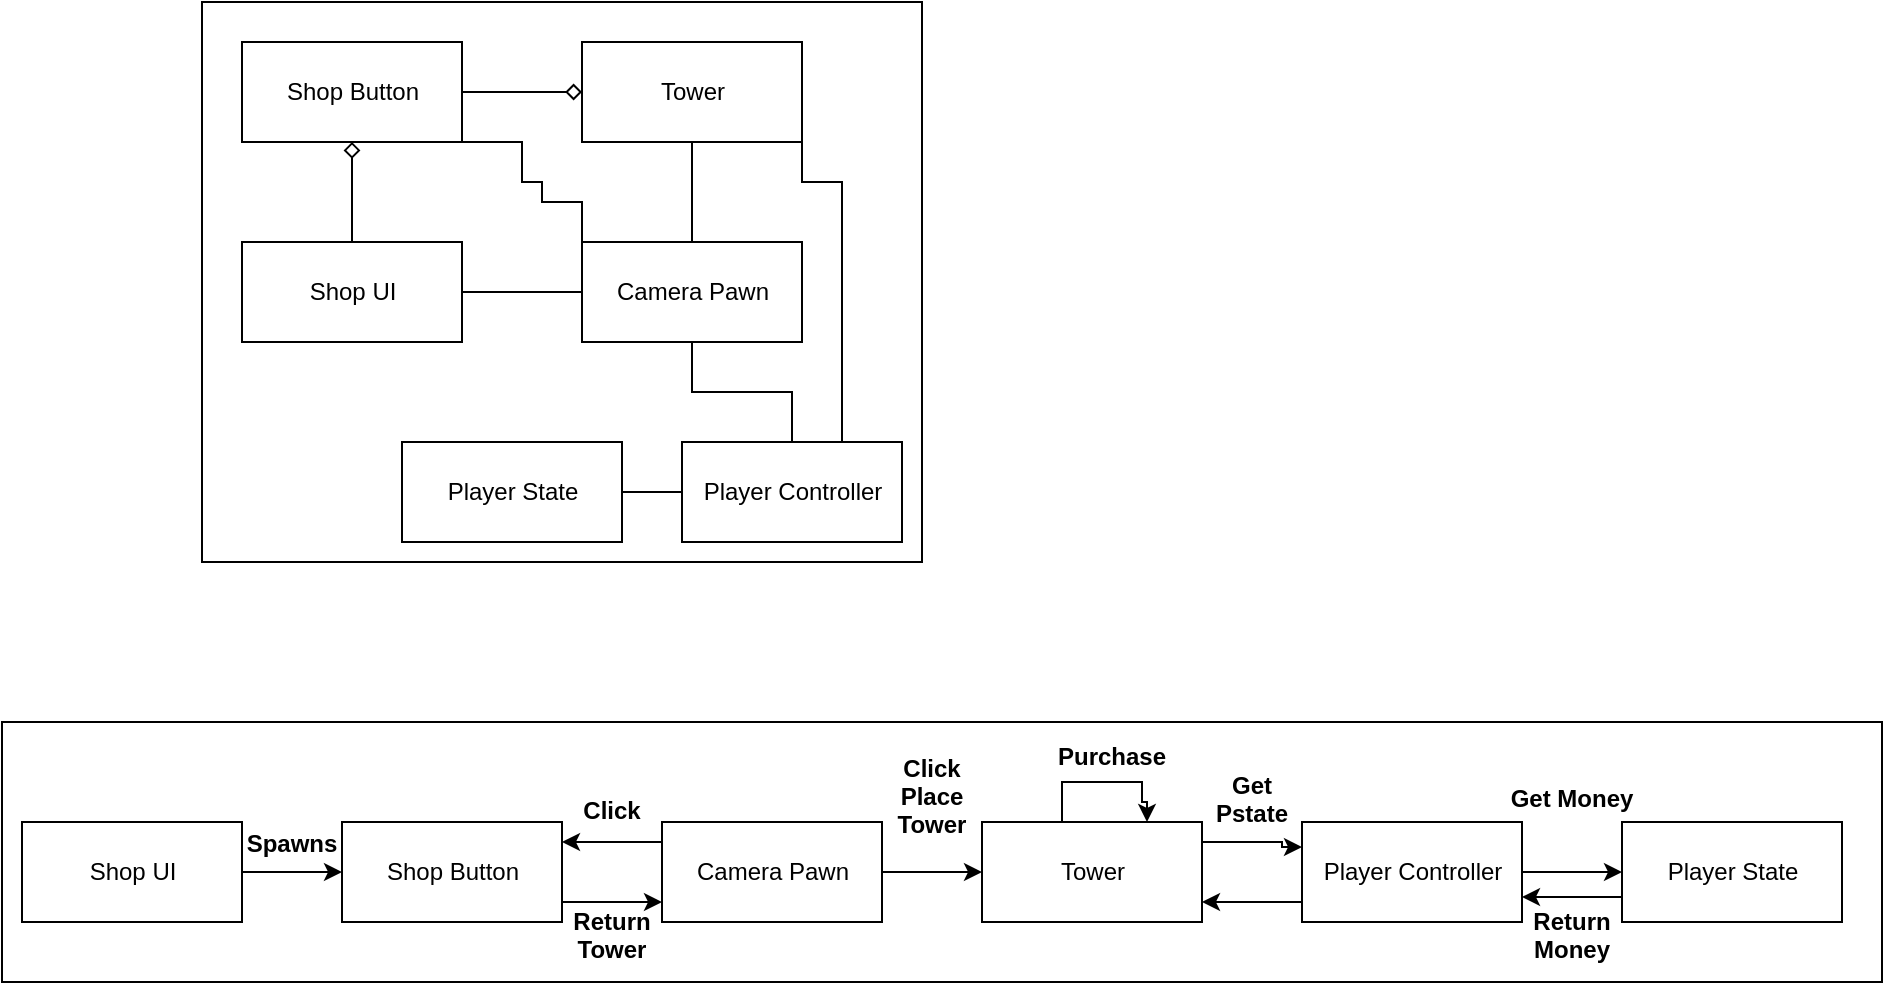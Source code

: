 <mxfile version="12.7.9" type="device"><diagram id="Rsuffdr8uljzfg5JsCdt" name="Page-1"><mxGraphModel dx="1205" dy="613" grid="1" gridSize="10" guides="1" tooltips="1" connect="1" arrows="1" fold="1" page="1" pageScale="1" pageWidth="850" pageHeight="1100" math="0" shadow="0"><root><mxCell id="0"/><mxCell id="1" parent="0"/><mxCell id="IzZrrweCH0UV-KQ-Pq_5-14" value="" style="html=1;fillColor=none;" vertex="1" parent="1"><mxGeometry x="130" y="140" width="360" height="280" as="geometry"/></mxCell><mxCell id="IzZrrweCH0UV-KQ-Pq_5-8" style="edgeStyle=orthogonalEdgeStyle;rounded=0;orthogonalLoop=1;jettySize=auto;html=1;entryX=0;entryY=0.5;entryDx=0;entryDy=0;endArrow=diamond;endFill=0;" edge="1" parent="1" source="IzZrrweCH0UV-KQ-Pq_5-1" target="IzZrrweCH0UV-KQ-Pq_5-4"><mxGeometry relative="1" as="geometry"/></mxCell><mxCell id="IzZrrweCH0UV-KQ-Pq_5-1" value="&lt;div&gt;Shop Button&lt;/div&gt;" style="html=1;" vertex="1" parent="1"><mxGeometry x="150" y="160" width="110" height="50" as="geometry"/></mxCell><mxCell id="IzZrrweCH0UV-KQ-Pq_5-7" style="edgeStyle=orthogonalEdgeStyle;rounded=0;orthogonalLoop=1;jettySize=auto;html=1;entryX=0.5;entryY=1;entryDx=0;entryDy=0;endArrow=diamond;endFill=0;" edge="1" parent="1" source="IzZrrweCH0UV-KQ-Pq_5-2" target="IzZrrweCH0UV-KQ-Pq_5-1"><mxGeometry relative="1" as="geometry"/></mxCell><mxCell id="IzZrrweCH0UV-KQ-Pq_5-2" value="&lt;div&gt;Shop UI&lt;/div&gt;" style="html=1;" vertex="1" parent="1"><mxGeometry x="150" y="260" width="110" height="50" as="geometry"/></mxCell><mxCell id="IzZrrweCH0UV-KQ-Pq_5-4" value="Tower" style="html=1;" vertex="1" parent="1"><mxGeometry x="320" y="160" width="110" height="50" as="geometry"/></mxCell><mxCell id="IzZrrweCH0UV-KQ-Pq_5-9" style="edgeStyle=orthogonalEdgeStyle;rounded=0;orthogonalLoop=1;jettySize=auto;html=1;entryX=1;entryY=0.5;entryDx=0;entryDy=0;endArrow=none;endFill=0;" edge="1" parent="1" source="IzZrrweCH0UV-KQ-Pq_5-5" target="IzZrrweCH0UV-KQ-Pq_5-2"><mxGeometry relative="1" as="geometry"/></mxCell><mxCell id="IzZrrweCH0UV-KQ-Pq_5-10" style="edgeStyle=orthogonalEdgeStyle;rounded=0;orthogonalLoop=1;jettySize=auto;html=1;entryX=0.5;entryY=1;entryDx=0;entryDy=0;endArrow=none;endFill=0;" edge="1" parent="1" source="IzZrrweCH0UV-KQ-Pq_5-5" target="IzZrrweCH0UV-KQ-Pq_5-4"><mxGeometry relative="1" as="geometry"/></mxCell><mxCell id="IzZrrweCH0UV-KQ-Pq_5-12" style="edgeStyle=orthogonalEdgeStyle;rounded=0;orthogonalLoop=1;jettySize=auto;html=1;entryX=1;entryY=1;entryDx=0;entryDy=0;endArrow=none;endFill=0;" edge="1" parent="1" source="IzZrrweCH0UV-KQ-Pq_5-5" target="IzZrrweCH0UV-KQ-Pq_5-1"><mxGeometry relative="1" as="geometry"><Array as="points"><mxPoint x="320" y="240"/><mxPoint x="300" y="240"/><mxPoint x="300" y="230"/><mxPoint x="290" y="230"/><mxPoint x="290" y="210"/></Array></mxGeometry></mxCell><mxCell id="IzZrrweCH0UV-KQ-Pq_5-5" value="Camera Pawn" style="html=1;" vertex="1" parent="1"><mxGeometry x="320" y="260" width="110" height="50" as="geometry"/></mxCell><mxCell id="IzZrrweCH0UV-KQ-Pq_5-11" style="edgeStyle=orthogonalEdgeStyle;rounded=0;orthogonalLoop=1;jettySize=auto;html=1;entryX=0.5;entryY=1;entryDx=0;entryDy=0;endArrow=none;endFill=0;" edge="1" parent="1" source="IzZrrweCH0UV-KQ-Pq_5-6" target="IzZrrweCH0UV-KQ-Pq_5-5"><mxGeometry relative="1" as="geometry"/></mxCell><mxCell id="IzZrrweCH0UV-KQ-Pq_5-13" style="edgeStyle=orthogonalEdgeStyle;rounded=0;orthogonalLoop=1;jettySize=auto;html=1;entryX=1;entryY=1;entryDx=0;entryDy=0;endArrow=none;endFill=0;" edge="1" parent="1" source="IzZrrweCH0UV-KQ-Pq_5-6" target="IzZrrweCH0UV-KQ-Pq_5-4"><mxGeometry relative="1" as="geometry"><Array as="points"><mxPoint x="450" y="230"/><mxPoint x="430" y="230"/></Array></mxGeometry></mxCell><mxCell id="IzZrrweCH0UV-KQ-Pq_5-16" style="edgeStyle=orthogonalEdgeStyle;rounded=0;orthogonalLoop=1;jettySize=auto;html=1;entryX=1;entryY=0.5;entryDx=0;entryDy=0;endArrow=none;endFill=0;" edge="1" parent="1" source="IzZrrweCH0UV-KQ-Pq_5-6" target="IzZrrweCH0UV-KQ-Pq_5-15"><mxGeometry relative="1" as="geometry"/></mxCell><mxCell id="IzZrrweCH0UV-KQ-Pq_5-6" value="Player Controller" style="html=1;" vertex="1" parent="1"><mxGeometry x="370" y="360" width="110" height="50" as="geometry"/></mxCell><mxCell id="IzZrrweCH0UV-KQ-Pq_5-15" value="&lt;div&gt;Player State&lt;/div&gt;" style="html=1;" vertex="1" parent="1"><mxGeometry x="230" y="360" width="110" height="50" as="geometry"/></mxCell><mxCell id="IzZrrweCH0UV-KQ-Pq_5-23" style="edgeStyle=orthogonalEdgeStyle;rounded=0;orthogonalLoop=1;jettySize=auto;html=1;entryX=0;entryY=0.5;entryDx=0;entryDy=0;endArrow=classic;endFill=1;" edge="1" parent="1" source="IzZrrweCH0UV-KQ-Pq_5-17" target="IzZrrweCH0UV-KQ-Pq_5-18"><mxGeometry relative="1" as="geometry"/></mxCell><mxCell id="IzZrrweCH0UV-KQ-Pq_5-17" value="&lt;div&gt;Shop UI&lt;/div&gt;" style="html=1;" vertex="1" parent="1"><mxGeometry x="40" y="550" width="110" height="50" as="geometry"/></mxCell><mxCell id="IzZrrweCH0UV-KQ-Pq_5-29" style="edgeStyle=orthogonalEdgeStyle;rounded=0;orthogonalLoop=1;jettySize=auto;html=1;endArrow=classic;endFill=1;" edge="1" parent="1" source="IzZrrweCH0UV-KQ-Pq_5-18" target="IzZrrweCH0UV-KQ-Pq_5-19"><mxGeometry relative="1" as="geometry"><Array as="points"><mxPoint x="330" y="590"/><mxPoint x="330" y="590"/></Array></mxGeometry></mxCell><mxCell id="IzZrrweCH0UV-KQ-Pq_5-18" value="&lt;div&gt;Shop Button&lt;/div&gt;" style="html=1;" vertex="1" parent="1"><mxGeometry x="200" y="550" width="110" height="50" as="geometry"/></mxCell><mxCell id="IzZrrweCH0UV-KQ-Pq_5-26" style="edgeStyle=orthogonalEdgeStyle;rounded=0;orthogonalLoop=1;jettySize=auto;html=1;endArrow=classic;endFill=1;" edge="1" parent="1" source="IzZrrweCH0UV-KQ-Pq_5-19"><mxGeometry relative="1" as="geometry"><mxPoint x="310" y="560" as="targetPoint"/><Array as="points"><mxPoint x="310" y="560"/></Array></mxGeometry></mxCell><mxCell id="IzZrrweCH0UV-KQ-Pq_5-32" style="edgeStyle=orthogonalEdgeStyle;rounded=0;orthogonalLoop=1;jettySize=auto;html=1;entryX=0;entryY=0.5;entryDx=0;entryDy=0;endArrow=classic;endFill=1;" edge="1" parent="1" source="IzZrrweCH0UV-KQ-Pq_5-19" target="IzZrrweCH0UV-KQ-Pq_5-20"><mxGeometry relative="1" as="geometry"/></mxCell><mxCell id="IzZrrweCH0UV-KQ-Pq_5-19" value="Camera Pawn" style="html=1;" vertex="1" parent="1"><mxGeometry x="360" y="550" width="110" height="50" as="geometry"/></mxCell><mxCell id="IzZrrweCH0UV-KQ-Pq_5-35" style="edgeStyle=orthogonalEdgeStyle;rounded=0;orthogonalLoop=1;jettySize=auto;html=1;endArrow=classic;endFill=1;entryX=0;entryY=0.25;entryDx=0;entryDy=0;" edge="1" parent="1" source="IzZrrweCH0UV-KQ-Pq_5-20" target="IzZrrweCH0UV-KQ-Pq_5-21"><mxGeometry relative="1" as="geometry"><mxPoint x="670" y="575" as="targetPoint"/><Array as="points"><mxPoint x="670" y="560"/><mxPoint x="670" y="563"/></Array></mxGeometry></mxCell><mxCell id="IzZrrweCH0UV-KQ-Pq_5-44" style="edgeStyle=orthogonalEdgeStyle;rounded=0;orthogonalLoop=1;jettySize=auto;html=1;endArrow=classic;endFill=1;entryX=0.75;entryY=0;entryDx=0;entryDy=0;" edge="1" parent="1" source="IzZrrweCH0UV-KQ-Pq_5-20" target="IzZrrweCH0UV-KQ-Pq_5-20"><mxGeometry relative="1" as="geometry"><mxPoint x="610" y="540" as="targetPoint"/><Array as="points"><mxPoint x="560" y="530"/><mxPoint x="600" y="530"/><mxPoint x="600" y="540"/><mxPoint x="603" y="540"/></Array></mxGeometry></mxCell><mxCell id="IzZrrweCH0UV-KQ-Pq_5-20" value="Tower" style="html=1;" vertex="1" parent="1"><mxGeometry x="520" y="550" width="110" height="50" as="geometry"/></mxCell><mxCell id="IzZrrweCH0UV-KQ-Pq_5-38" style="edgeStyle=orthogonalEdgeStyle;rounded=0;orthogonalLoop=1;jettySize=auto;html=1;entryX=0;entryY=0.5;entryDx=0;entryDy=0;endArrow=classic;endFill=1;" edge="1" parent="1" source="IzZrrweCH0UV-KQ-Pq_5-21" target="IzZrrweCH0UV-KQ-Pq_5-22"><mxGeometry relative="1" as="geometry"/></mxCell><mxCell id="IzZrrweCH0UV-KQ-Pq_5-43" style="edgeStyle=orthogonalEdgeStyle;rounded=0;orthogonalLoop=1;jettySize=auto;html=1;endArrow=classic;endFill=1;" edge="1" parent="1" source="IzZrrweCH0UV-KQ-Pq_5-21" target="IzZrrweCH0UV-KQ-Pq_5-20"><mxGeometry relative="1" as="geometry"><Array as="points"><mxPoint x="660" y="590"/><mxPoint x="660" y="590"/></Array></mxGeometry></mxCell><mxCell id="IzZrrweCH0UV-KQ-Pq_5-21" value="Player Controller" style="html=1;" vertex="1" parent="1"><mxGeometry x="680" y="550" width="110" height="50" as="geometry"/></mxCell><mxCell id="IzZrrweCH0UV-KQ-Pq_5-41" style="edgeStyle=orthogonalEdgeStyle;rounded=0;orthogonalLoop=1;jettySize=auto;html=1;entryX=1;entryY=0.75;entryDx=0;entryDy=0;endArrow=classic;endFill=1;" edge="1" parent="1" source="IzZrrweCH0UV-KQ-Pq_5-22" target="IzZrrweCH0UV-KQ-Pq_5-21"><mxGeometry relative="1" as="geometry"><Array as="points"><mxPoint x="815" y="588"/></Array></mxGeometry></mxCell><mxCell id="IzZrrweCH0UV-KQ-Pq_5-22" value="&lt;div&gt;Player State&lt;/div&gt;" style="html=1;" vertex="1" parent="1"><mxGeometry x="840" y="550" width="110" height="50" as="geometry"/></mxCell><mxCell id="IzZrrweCH0UV-KQ-Pq_5-24" value="Spawns" style="text;align=center;fontStyle=1;verticalAlign=middle;spacingLeft=3;spacingRight=3;strokeColor=none;rotatable=0;points=[[0,0.5],[1,0.5]];portConstraint=eastwest;fillColor=none;" vertex="1" parent="1"><mxGeometry x="150" y="557" width="50" height="6" as="geometry"/></mxCell><mxCell id="IzZrrweCH0UV-KQ-Pq_5-25" value="Click&#xA;" style="text;align=center;fontStyle=1;verticalAlign=middle;spacingLeft=3;spacingRight=3;strokeColor=none;rotatable=0;points=[[0,0.5],[1,0.5]];portConstraint=eastwest;fillColor=none;" vertex="1" parent="1"><mxGeometry x="310" y="544" width="50" height="13" as="geometry"/></mxCell><mxCell id="IzZrrweCH0UV-KQ-Pq_5-30" value="Return&#xA;Tower&#xA;" style="text;align=center;fontStyle=1;verticalAlign=middle;spacingLeft=3;spacingRight=3;strokeColor=none;rotatable=0;points=[[0,0.5],[1,0.5]];portConstraint=eastwest;fillColor=none;" vertex="1" parent="1"><mxGeometry x="310" y="610" width="50" height="6" as="geometry"/></mxCell><mxCell id="IzZrrweCH0UV-KQ-Pq_5-31" value="Click&#xA;Place&#xA;Tower&#xA;&#xA;" style="text;align=center;fontStyle=1;verticalAlign=middle;spacingLeft=3;spacingRight=3;strokeColor=none;rotatable=0;points=[[0,0.5],[1,0.5]];portConstraint=eastwest;fillColor=none;" vertex="1" parent="1"><mxGeometry x="470" y="544" width="50" height="13" as="geometry"/></mxCell><mxCell id="IzZrrweCH0UV-KQ-Pq_5-37" value="Purchase" style="text;align=center;fontStyle=1;verticalAlign=middle;spacingLeft=3;spacingRight=3;strokeColor=none;rotatable=0;points=[[0,0.5],[1,0.5]];portConstraint=eastwest;fillColor=none;" vertex="1" parent="1"><mxGeometry x="560" y="510" width="50" height="13" as="geometry"/></mxCell><mxCell id="IzZrrweCH0UV-KQ-Pq_5-39" value="Get Money" style="text;align=center;fontStyle=1;verticalAlign=middle;spacingLeft=3;spacingRight=3;strokeColor=none;rotatable=0;points=[[0,0.5],[1,0.5]];portConstraint=eastwest;fillColor=none;" vertex="1" parent="1"><mxGeometry x="790" y="531" width="50" height="13" as="geometry"/></mxCell><mxCell id="IzZrrweCH0UV-KQ-Pq_5-42" value="Return&#xA;Money&#xA;" style="text;align=center;fontStyle=1;verticalAlign=middle;spacingLeft=3;spacingRight=3;strokeColor=none;rotatable=0;points=[[0,0.5],[1,0.5]];portConstraint=eastwest;fillColor=none;" vertex="1" parent="1"><mxGeometry x="790" y="606.5" width="50" height="13" as="geometry"/></mxCell><mxCell id="IzZrrweCH0UV-KQ-Pq_5-45" value="Get &#xA;Pstate&#xA;" style="text;align=center;fontStyle=1;verticalAlign=middle;spacingLeft=3;spacingRight=3;strokeColor=none;rotatable=0;points=[[0,0.5],[1,0.5]];portConstraint=eastwest;fillColor=none;" vertex="1" parent="1"><mxGeometry x="630" y="540" width="50" height="10" as="geometry"/></mxCell><mxCell id="IzZrrweCH0UV-KQ-Pq_5-46" value="" style="html=1;fillColor=none;" vertex="1" parent="1"><mxGeometry x="30" y="500" width="940" height="130" as="geometry"/></mxCell></root></mxGraphModel></diagram></mxfile>